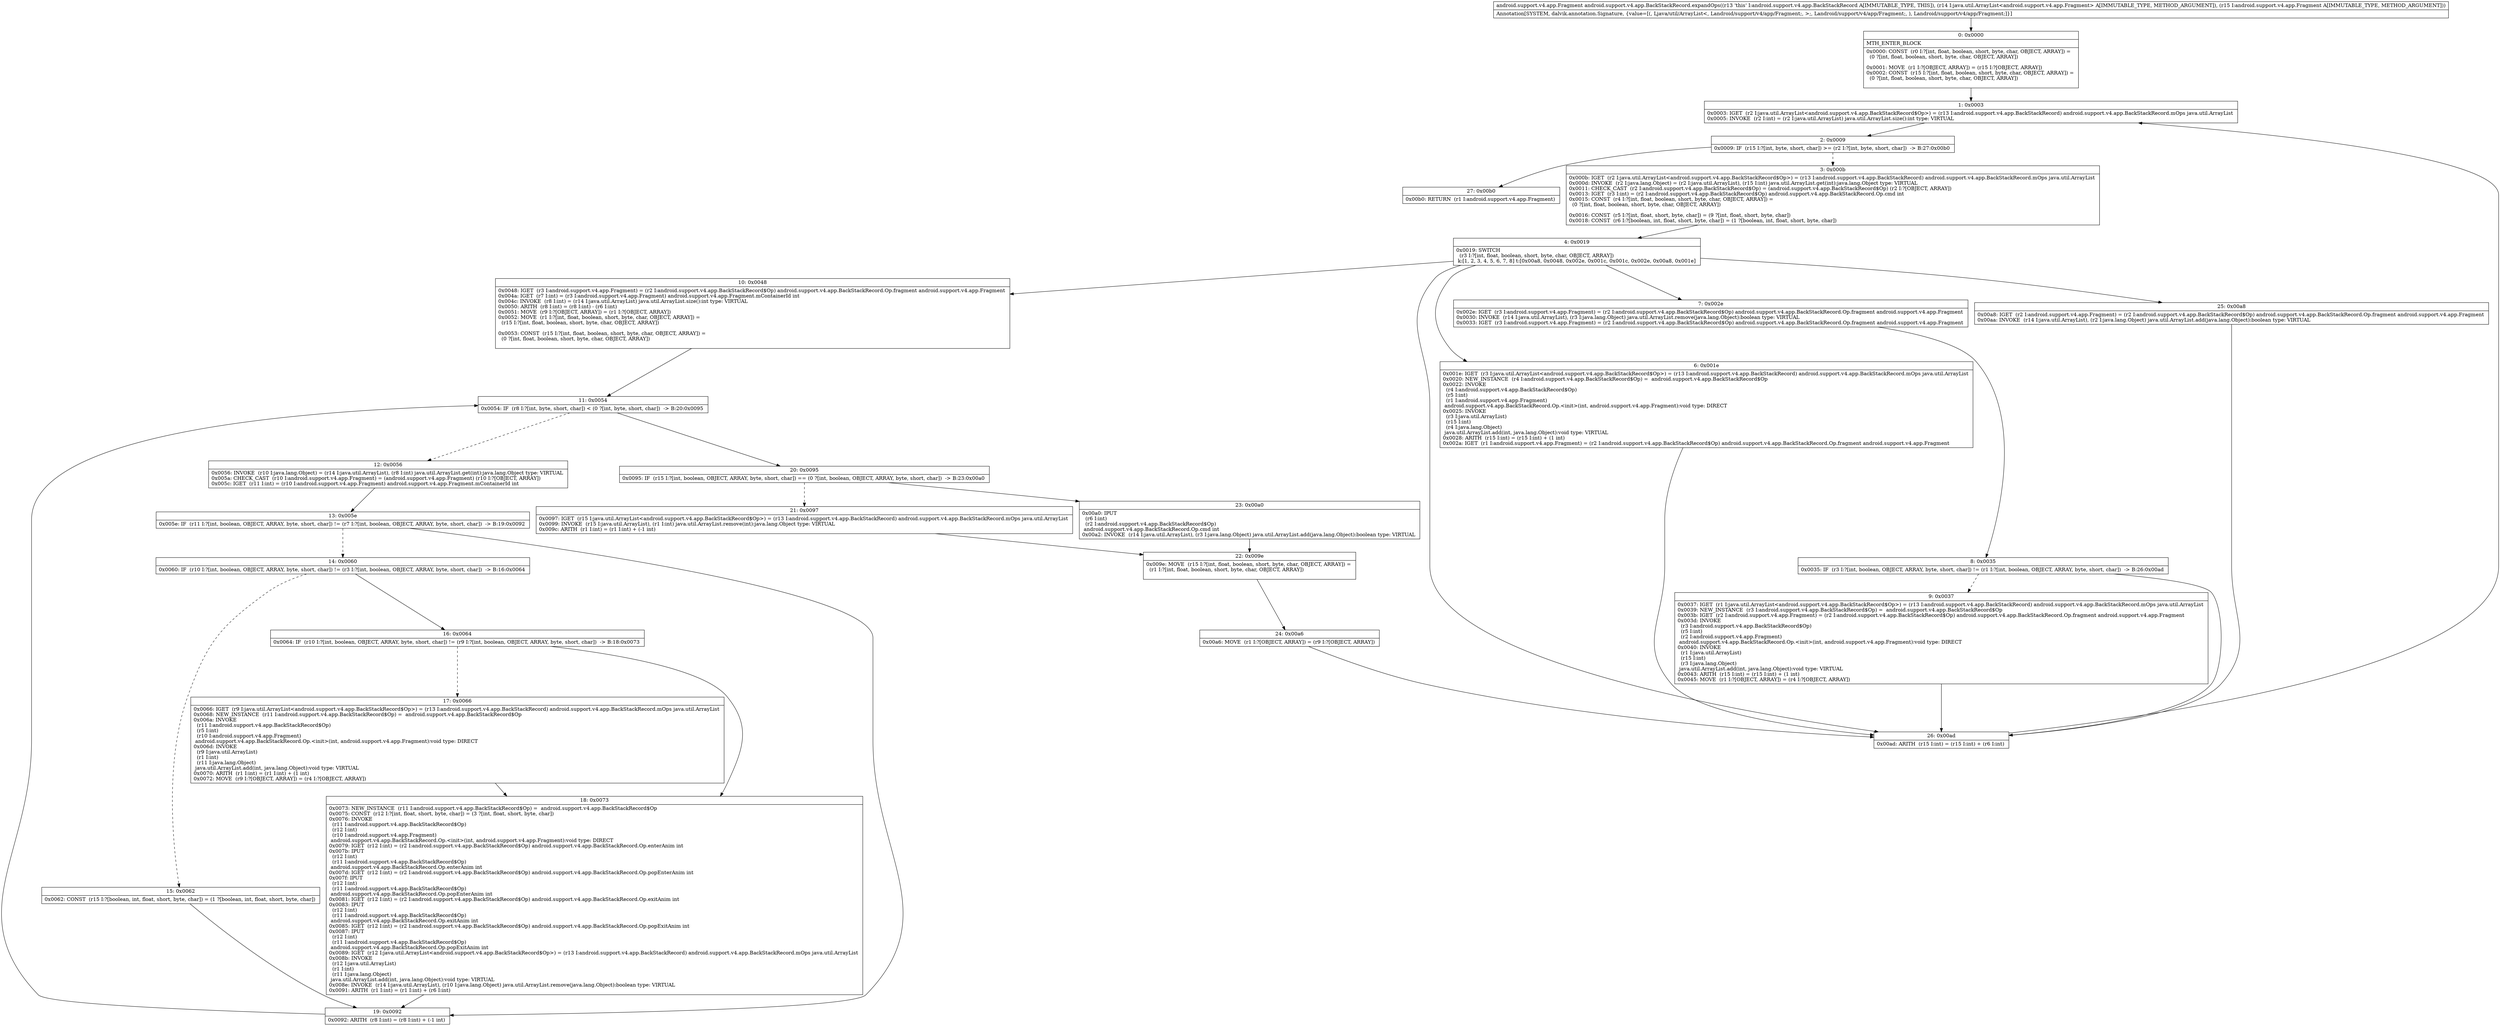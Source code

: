 digraph "CFG forandroid.support.v4.app.BackStackRecord.expandOps(Ljava\/util\/ArrayList;Landroid\/support\/v4\/app\/Fragment;)Landroid\/support\/v4\/app\/Fragment;" {
Node_0 [shape=record,label="{0\:\ 0x0000|MTH_ENTER_BLOCK\l|0x0000: CONST  (r0 I:?[int, float, boolean, short, byte, char, OBJECT, ARRAY]) = \l  (0 ?[int, float, boolean, short, byte, char, OBJECT, ARRAY])\l \l0x0001: MOVE  (r1 I:?[OBJECT, ARRAY]) = (r15 I:?[OBJECT, ARRAY]) \l0x0002: CONST  (r15 I:?[int, float, boolean, short, byte, char, OBJECT, ARRAY]) = \l  (0 ?[int, float, boolean, short, byte, char, OBJECT, ARRAY])\l \l}"];
Node_1 [shape=record,label="{1\:\ 0x0003|0x0003: IGET  (r2 I:java.util.ArrayList\<android.support.v4.app.BackStackRecord$Op\>) = (r13 I:android.support.v4.app.BackStackRecord) android.support.v4.app.BackStackRecord.mOps java.util.ArrayList \l0x0005: INVOKE  (r2 I:int) = (r2 I:java.util.ArrayList) java.util.ArrayList.size():int type: VIRTUAL \l}"];
Node_2 [shape=record,label="{2\:\ 0x0009|0x0009: IF  (r15 I:?[int, byte, short, char]) \>= (r2 I:?[int, byte, short, char])  \-\> B:27:0x00b0 \l}"];
Node_3 [shape=record,label="{3\:\ 0x000b|0x000b: IGET  (r2 I:java.util.ArrayList\<android.support.v4.app.BackStackRecord$Op\>) = (r13 I:android.support.v4.app.BackStackRecord) android.support.v4.app.BackStackRecord.mOps java.util.ArrayList \l0x000d: INVOKE  (r2 I:java.lang.Object) = (r2 I:java.util.ArrayList), (r15 I:int) java.util.ArrayList.get(int):java.lang.Object type: VIRTUAL \l0x0011: CHECK_CAST  (r2 I:android.support.v4.app.BackStackRecord$Op) = (android.support.v4.app.BackStackRecord$Op) (r2 I:?[OBJECT, ARRAY]) \l0x0013: IGET  (r3 I:int) = (r2 I:android.support.v4.app.BackStackRecord$Op) android.support.v4.app.BackStackRecord.Op.cmd int \l0x0015: CONST  (r4 I:?[int, float, boolean, short, byte, char, OBJECT, ARRAY]) = \l  (0 ?[int, float, boolean, short, byte, char, OBJECT, ARRAY])\l \l0x0016: CONST  (r5 I:?[int, float, short, byte, char]) = (9 ?[int, float, short, byte, char]) \l0x0018: CONST  (r6 I:?[boolean, int, float, short, byte, char]) = (1 ?[boolean, int, float, short, byte, char]) \l}"];
Node_4 [shape=record,label="{4\:\ 0x0019|0x0019: SWITCH  \l  (r3 I:?[int, float, boolean, short, byte, char, OBJECT, ARRAY])\l k:[1, 2, 3, 4, 5, 6, 7, 8] t:[0x00a8, 0x0048, 0x002e, 0x001c, 0x001c, 0x002e, 0x00a8, 0x001e] \l}"];
Node_6 [shape=record,label="{6\:\ 0x001e|0x001e: IGET  (r3 I:java.util.ArrayList\<android.support.v4.app.BackStackRecord$Op\>) = (r13 I:android.support.v4.app.BackStackRecord) android.support.v4.app.BackStackRecord.mOps java.util.ArrayList \l0x0020: NEW_INSTANCE  (r4 I:android.support.v4.app.BackStackRecord$Op) =  android.support.v4.app.BackStackRecord$Op \l0x0022: INVOKE  \l  (r4 I:android.support.v4.app.BackStackRecord$Op)\l  (r5 I:int)\l  (r1 I:android.support.v4.app.Fragment)\l android.support.v4.app.BackStackRecord.Op.\<init\>(int, android.support.v4.app.Fragment):void type: DIRECT \l0x0025: INVOKE  \l  (r3 I:java.util.ArrayList)\l  (r15 I:int)\l  (r4 I:java.lang.Object)\l java.util.ArrayList.add(int, java.lang.Object):void type: VIRTUAL \l0x0028: ARITH  (r15 I:int) = (r15 I:int) + (1 int) \l0x002a: IGET  (r1 I:android.support.v4.app.Fragment) = (r2 I:android.support.v4.app.BackStackRecord$Op) android.support.v4.app.BackStackRecord.Op.fragment android.support.v4.app.Fragment \l}"];
Node_7 [shape=record,label="{7\:\ 0x002e|0x002e: IGET  (r3 I:android.support.v4.app.Fragment) = (r2 I:android.support.v4.app.BackStackRecord$Op) android.support.v4.app.BackStackRecord.Op.fragment android.support.v4.app.Fragment \l0x0030: INVOKE  (r14 I:java.util.ArrayList), (r3 I:java.lang.Object) java.util.ArrayList.remove(java.lang.Object):boolean type: VIRTUAL \l0x0033: IGET  (r3 I:android.support.v4.app.Fragment) = (r2 I:android.support.v4.app.BackStackRecord$Op) android.support.v4.app.BackStackRecord.Op.fragment android.support.v4.app.Fragment \l}"];
Node_8 [shape=record,label="{8\:\ 0x0035|0x0035: IF  (r3 I:?[int, boolean, OBJECT, ARRAY, byte, short, char]) != (r1 I:?[int, boolean, OBJECT, ARRAY, byte, short, char])  \-\> B:26:0x00ad \l}"];
Node_9 [shape=record,label="{9\:\ 0x0037|0x0037: IGET  (r1 I:java.util.ArrayList\<android.support.v4.app.BackStackRecord$Op\>) = (r13 I:android.support.v4.app.BackStackRecord) android.support.v4.app.BackStackRecord.mOps java.util.ArrayList \l0x0039: NEW_INSTANCE  (r3 I:android.support.v4.app.BackStackRecord$Op) =  android.support.v4.app.BackStackRecord$Op \l0x003b: IGET  (r2 I:android.support.v4.app.Fragment) = (r2 I:android.support.v4.app.BackStackRecord$Op) android.support.v4.app.BackStackRecord.Op.fragment android.support.v4.app.Fragment \l0x003d: INVOKE  \l  (r3 I:android.support.v4.app.BackStackRecord$Op)\l  (r5 I:int)\l  (r2 I:android.support.v4.app.Fragment)\l android.support.v4.app.BackStackRecord.Op.\<init\>(int, android.support.v4.app.Fragment):void type: DIRECT \l0x0040: INVOKE  \l  (r1 I:java.util.ArrayList)\l  (r15 I:int)\l  (r3 I:java.lang.Object)\l java.util.ArrayList.add(int, java.lang.Object):void type: VIRTUAL \l0x0043: ARITH  (r15 I:int) = (r15 I:int) + (1 int) \l0x0045: MOVE  (r1 I:?[OBJECT, ARRAY]) = (r4 I:?[OBJECT, ARRAY]) \l}"];
Node_10 [shape=record,label="{10\:\ 0x0048|0x0048: IGET  (r3 I:android.support.v4.app.Fragment) = (r2 I:android.support.v4.app.BackStackRecord$Op) android.support.v4.app.BackStackRecord.Op.fragment android.support.v4.app.Fragment \l0x004a: IGET  (r7 I:int) = (r3 I:android.support.v4.app.Fragment) android.support.v4.app.Fragment.mContainerId int \l0x004c: INVOKE  (r8 I:int) = (r14 I:java.util.ArrayList) java.util.ArrayList.size():int type: VIRTUAL \l0x0050: ARITH  (r8 I:int) = (r8 I:int) \- (r6 I:int) \l0x0051: MOVE  (r9 I:?[OBJECT, ARRAY]) = (r1 I:?[OBJECT, ARRAY]) \l0x0052: MOVE  (r1 I:?[int, float, boolean, short, byte, char, OBJECT, ARRAY]) = \l  (r15 I:?[int, float, boolean, short, byte, char, OBJECT, ARRAY])\l \l0x0053: CONST  (r15 I:?[int, float, boolean, short, byte, char, OBJECT, ARRAY]) = \l  (0 ?[int, float, boolean, short, byte, char, OBJECT, ARRAY])\l \l}"];
Node_11 [shape=record,label="{11\:\ 0x0054|0x0054: IF  (r8 I:?[int, byte, short, char]) \< (0 ?[int, byte, short, char])  \-\> B:20:0x0095 \l}"];
Node_12 [shape=record,label="{12\:\ 0x0056|0x0056: INVOKE  (r10 I:java.lang.Object) = (r14 I:java.util.ArrayList), (r8 I:int) java.util.ArrayList.get(int):java.lang.Object type: VIRTUAL \l0x005a: CHECK_CAST  (r10 I:android.support.v4.app.Fragment) = (android.support.v4.app.Fragment) (r10 I:?[OBJECT, ARRAY]) \l0x005c: IGET  (r11 I:int) = (r10 I:android.support.v4.app.Fragment) android.support.v4.app.Fragment.mContainerId int \l}"];
Node_13 [shape=record,label="{13\:\ 0x005e|0x005e: IF  (r11 I:?[int, boolean, OBJECT, ARRAY, byte, short, char]) != (r7 I:?[int, boolean, OBJECT, ARRAY, byte, short, char])  \-\> B:19:0x0092 \l}"];
Node_14 [shape=record,label="{14\:\ 0x0060|0x0060: IF  (r10 I:?[int, boolean, OBJECT, ARRAY, byte, short, char]) != (r3 I:?[int, boolean, OBJECT, ARRAY, byte, short, char])  \-\> B:16:0x0064 \l}"];
Node_15 [shape=record,label="{15\:\ 0x0062|0x0062: CONST  (r15 I:?[boolean, int, float, short, byte, char]) = (1 ?[boolean, int, float, short, byte, char]) \l}"];
Node_16 [shape=record,label="{16\:\ 0x0064|0x0064: IF  (r10 I:?[int, boolean, OBJECT, ARRAY, byte, short, char]) != (r9 I:?[int, boolean, OBJECT, ARRAY, byte, short, char])  \-\> B:18:0x0073 \l}"];
Node_17 [shape=record,label="{17\:\ 0x0066|0x0066: IGET  (r9 I:java.util.ArrayList\<android.support.v4.app.BackStackRecord$Op\>) = (r13 I:android.support.v4.app.BackStackRecord) android.support.v4.app.BackStackRecord.mOps java.util.ArrayList \l0x0068: NEW_INSTANCE  (r11 I:android.support.v4.app.BackStackRecord$Op) =  android.support.v4.app.BackStackRecord$Op \l0x006a: INVOKE  \l  (r11 I:android.support.v4.app.BackStackRecord$Op)\l  (r5 I:int)\l  (r10 I:android.support.v4.app.Fragment)\l android.support.v4.app.BackStackRecord.Op.\<init\>(int, android.support.v4.app.Fragment):void type: DIRECT \l0x006d: INVOKE  \l  (r9 I:java.util.ArrayList)\l  (r1 I:int)\l  (r11 I:java.lang.Object)\l java.util.ArrayList.add(int, java.lang.Object):void type: VIRTUAL \l0x0070: ARITH  (r1 I:int) = (r1 I:int) + (1 int) \l0x0072: MOVE  (r9 I:?[OBJECT, ARRAY]) = (r4 I:?[OBJECT, ARRAY]) \l}"];
Node_18 [shape=record,label="{18\:\ 0x0073|0x0073: NEW_INSTANCE  (r11 I:android.support.v4.app.BackStackRecord$Op) =  android.support.v4.app.BackStackRecord$Op \l0x0075: CONST  (r12 I:?[int, float, short, byte, char]) = (3 ?[int, float, short, byte, char]) \l0x0076: INVOKE  \l  (r11 I:android.support.v4.app.BackStackRecord$Op)\l  (r12 I:int)\l  (r10 I:android.support.v4.app.Fragment)\l android.support.v4.app.BackStackRecord.Op.\<init\>(int, android.support.v4.app.Fragment):void type: DIRECT \l0x0079: IGET  (r12 I:int) = (r2 I:android.support.v4.app.BackStackRecord$Op) android.support.v4.app.BackStackRecord.Op.enterAnim int \l0x007b: IPUT  \l  (r12 I:int)\l  (r11 I:android.support.v4.app.BackStackRecord$Op)\l android.support.v4.app.BackStackRecord.Op.enterAnim int \l0x007d: IGET  (r12 I:int) = (r2 I:android.support.v4.app.BackStackRecord$Op) android.support.v4.app.BackStackRecord.Op.popEnterAnim int \l0x007f: IPUT  \l  (r12 I:int)\l  (r11 I:android.support.v4.app.BackStackRecord$Op)\l android.support.v4.app.BackStackRecord.Op.popEnterAnim int \l0x0081: IGET  (r12 I:int) = (r2 I:android.support.v4.app.BackStackRecord$Op) android.support.v4.app.BackStackRecord.Op.exitAnim int \l0x0083: IPUT  \l  (r12 I:int)\l  (r11 I:android.support.v4.app.BackStackRecord$Op)\l android.support.v4.app.BackStackRecord.Op.exitAnim int \l0x0085: IGET  (r12 I:int) = (r2 I:android.support.v4.app.BackStackRecord$Op) android.support.v4.app.BackStackRecord.Op.popExitAnim int \l0x0087: IPUT  \l  (r12 I:int)\l  (r11 I:android.support.v4.app.BackStackRecord$Op)\l android.support.v4.app.BackStackRecord.Op.popExitAnim int \l0x0089: IGET  (r12 I:java.util.ArrayList\<android.support.v4.app.BackStackRecord$Op\>) = (r13 I:android.support.v4.app.BackStackRecord) android.support.v4.app.BackStackRecord.mOps java.util.ArrayList \l0x008b: INVOKE  \l  (r12 I:java.util.ArrayList)\l  (r1 I:int)\l  (r11 I:java.lang.Object)\l java.util.ArrayList.add(int, java.lang.Object):void type: VIRTUAL \l0x008e: INVOKE  (r14 I:java.util.ArrayList), (r10 I:java.lang.Object) java.util.ArrayList.remove(java.lang.Object):boolean type: VIRTUAL \l0x0091: ARITH  (r1 I:int) = (r1 I:int) + (r6 I:int) \l}"];
Node_19 [shape=record,label="{19\:\ 0x0092|0x0092: ARITH  (r8 I:int) = (r8 I:int) + (\-1 int) \l}"];
Node_20 [shape=record,label="{20\:\ 0x0095|0x0095: IF  (r15 I:?[int, boolean, OBJECT, ARRAY, byte, short, char]) == (0 ?[int, boolean, OBJECT, ARRAY, byte, short, char])  \-\> B:23:0x00a0 \l}"];
Node_21 [shape=record,label="{21\:\ 0x0097|0x0097: IGET  (r15 I:java.util.ArrayList\<android.support.v4.app.BackStackRecord$Op\>) = (r13 I:android.support.v4.app.BackStackRecord) android.support.v4.app.BackStackRecord.mOps java.util.ArrayList \l0x0099: INVOKE  (r15 I:java.util.ArrayList), (r1 I:int) java.util.ArrayList.remove(int):java.lang.Object type: VIRTUAL \l0x009c: ARITH  (r1 I:int) = (r1 I:int) + (\-1 int) \l}"];
Node_22 [shape=record,label="{22\:\ 0x009e|0x009e: MOVE  (r15 I:?[int, float, boolean, short, byte, char, OBJECT, ARRAY]) = \l  (r1 I:?[int, float, boolean, short, byte, char, OBJECT, ARRAY])\l \l}"];
Node_23 [shape=record,label="{23\:\ 0x00a0|0x00a0: IPUT  \l  (r6 I:int)\l  (r2 I:android.support.v4.app.BackStackRecord$Op)\l android.support.v4.app.BackStackRecord.Op.cmd int \l0x00a2: INVOKE  (r14 I:java.util.ArrayList), (r3 I:java.lang.Object) java.util.ArrayList.add(java.lang.Object):boolean type: VIRTUAL \l}"];
Node_24 [shape=record,label="{24\:\ 0x00a6|0x00a6: MOVE  (r1 I:?[OBJECT, ARRAY]) = (r9 I:?[OBJECT, ARRAY]) \l}"];
Node_25 [shape=record,label="{25\:\ 0x00a8|0x00a8: IGET  (r2 I:android.support.v4.app.Fragment) = (r2 I:android.support.v4.app.BackStackRecord$Op) android.support.v4.app.BackStackRecord.Op.fragment android.support.v4.app.Fragment \l0x00aa: INVOKE  (r14 I:java.util.ArrayList), (r2 I:java.lang.Object) java.util.ArrayList.add(java.lang.Object):boolean type: VIRTUAL \l}"];
Node_26 [shape=record,label="{26\:\ 0x00ad|0x00ad: ARITH  (r15 I:int) = (r15 I:int) + (r6 I:int) \l}"];
Node_27 [shape=record,label="{27\:\ 0x00b0|0x00b0: RETURN  (r1 I:android.support.v4.app.Fragment) \l}"];
MethodNode[shape=record,label="{android.support.v4.app.Fragment android.support.v4.app.BackStackRecord.expandOps((r13 'this' I:android.support.v4.app.BackStackRecord A[IMMUTABLE_TYPE, THIS]), (r14 I:java.util.ArrayList\<android.support.v4.app.Fragment\> A[IMMUTABLE_TYPE, METHOD_ARGUMENT]), (r15 I:android.support.v4.app.Fragment A[IMMUTABLE_TYPE, METHOD_ARGUMENT]))  | Annotation[SYSTEM, dalvik.annotation.Signature, \{value=[(, Ljava\/util\/ArrayList\<, Landroid\/support\/v4\/app\/Fragment;, \>;, Landroid\/support\/v4\/app\/Fragment;, ), Landroid\/support\/v4\/app\/Fragment;]\}]\l}"];
MethodNode -> Node_0;
Node_0 -> Node_1;
Node_1 -> Node_2;
Node_2 -> Node_3[style=dashed];
Node_2 -> Node_27;
Node_3 -> Node_4;
Node_4 -> Node_6;
Node_4 -> Node_7;
Node_4 -> Node_10;
Node_4 -> Node_25;
Node_4 -> Node_26;
Node_6 -> Node_26;
Node_7 -> Node_8;
Node_8 -> Node_9[style=dashed];
Node_8 -> Node_26;
Node_9 -> Node_26;
Node_10 -> Node_11;
Node_11 -> Node_12[style=dashed];
Node_11 -> Node_20;
Node_12 -> Node_13;
Node_13 -> Node_14[style=dashed];
Node_13 -> Node_19;
Node_14 -> Node_15[style=dashed];
Node_14 -> Node_16;
Node_15 -> Node_19;
Node_16 -> Node_17[style=dashed];
Node_16 -> Node_18;
Node_17 -> Node_18;
Node_18 -> Node_19;
Node_19 -> Node_11;
Node_20 -> Node_21[style=dashed];
Node_20 -> Node_23;
Node_21 -> Node_22;
Node_22 -> Node_24;
Node_23 -> Node_22;
Node_24 -> Node_26;
Node_25 -> Node_26;
Node_26 -> Node_1;
}

